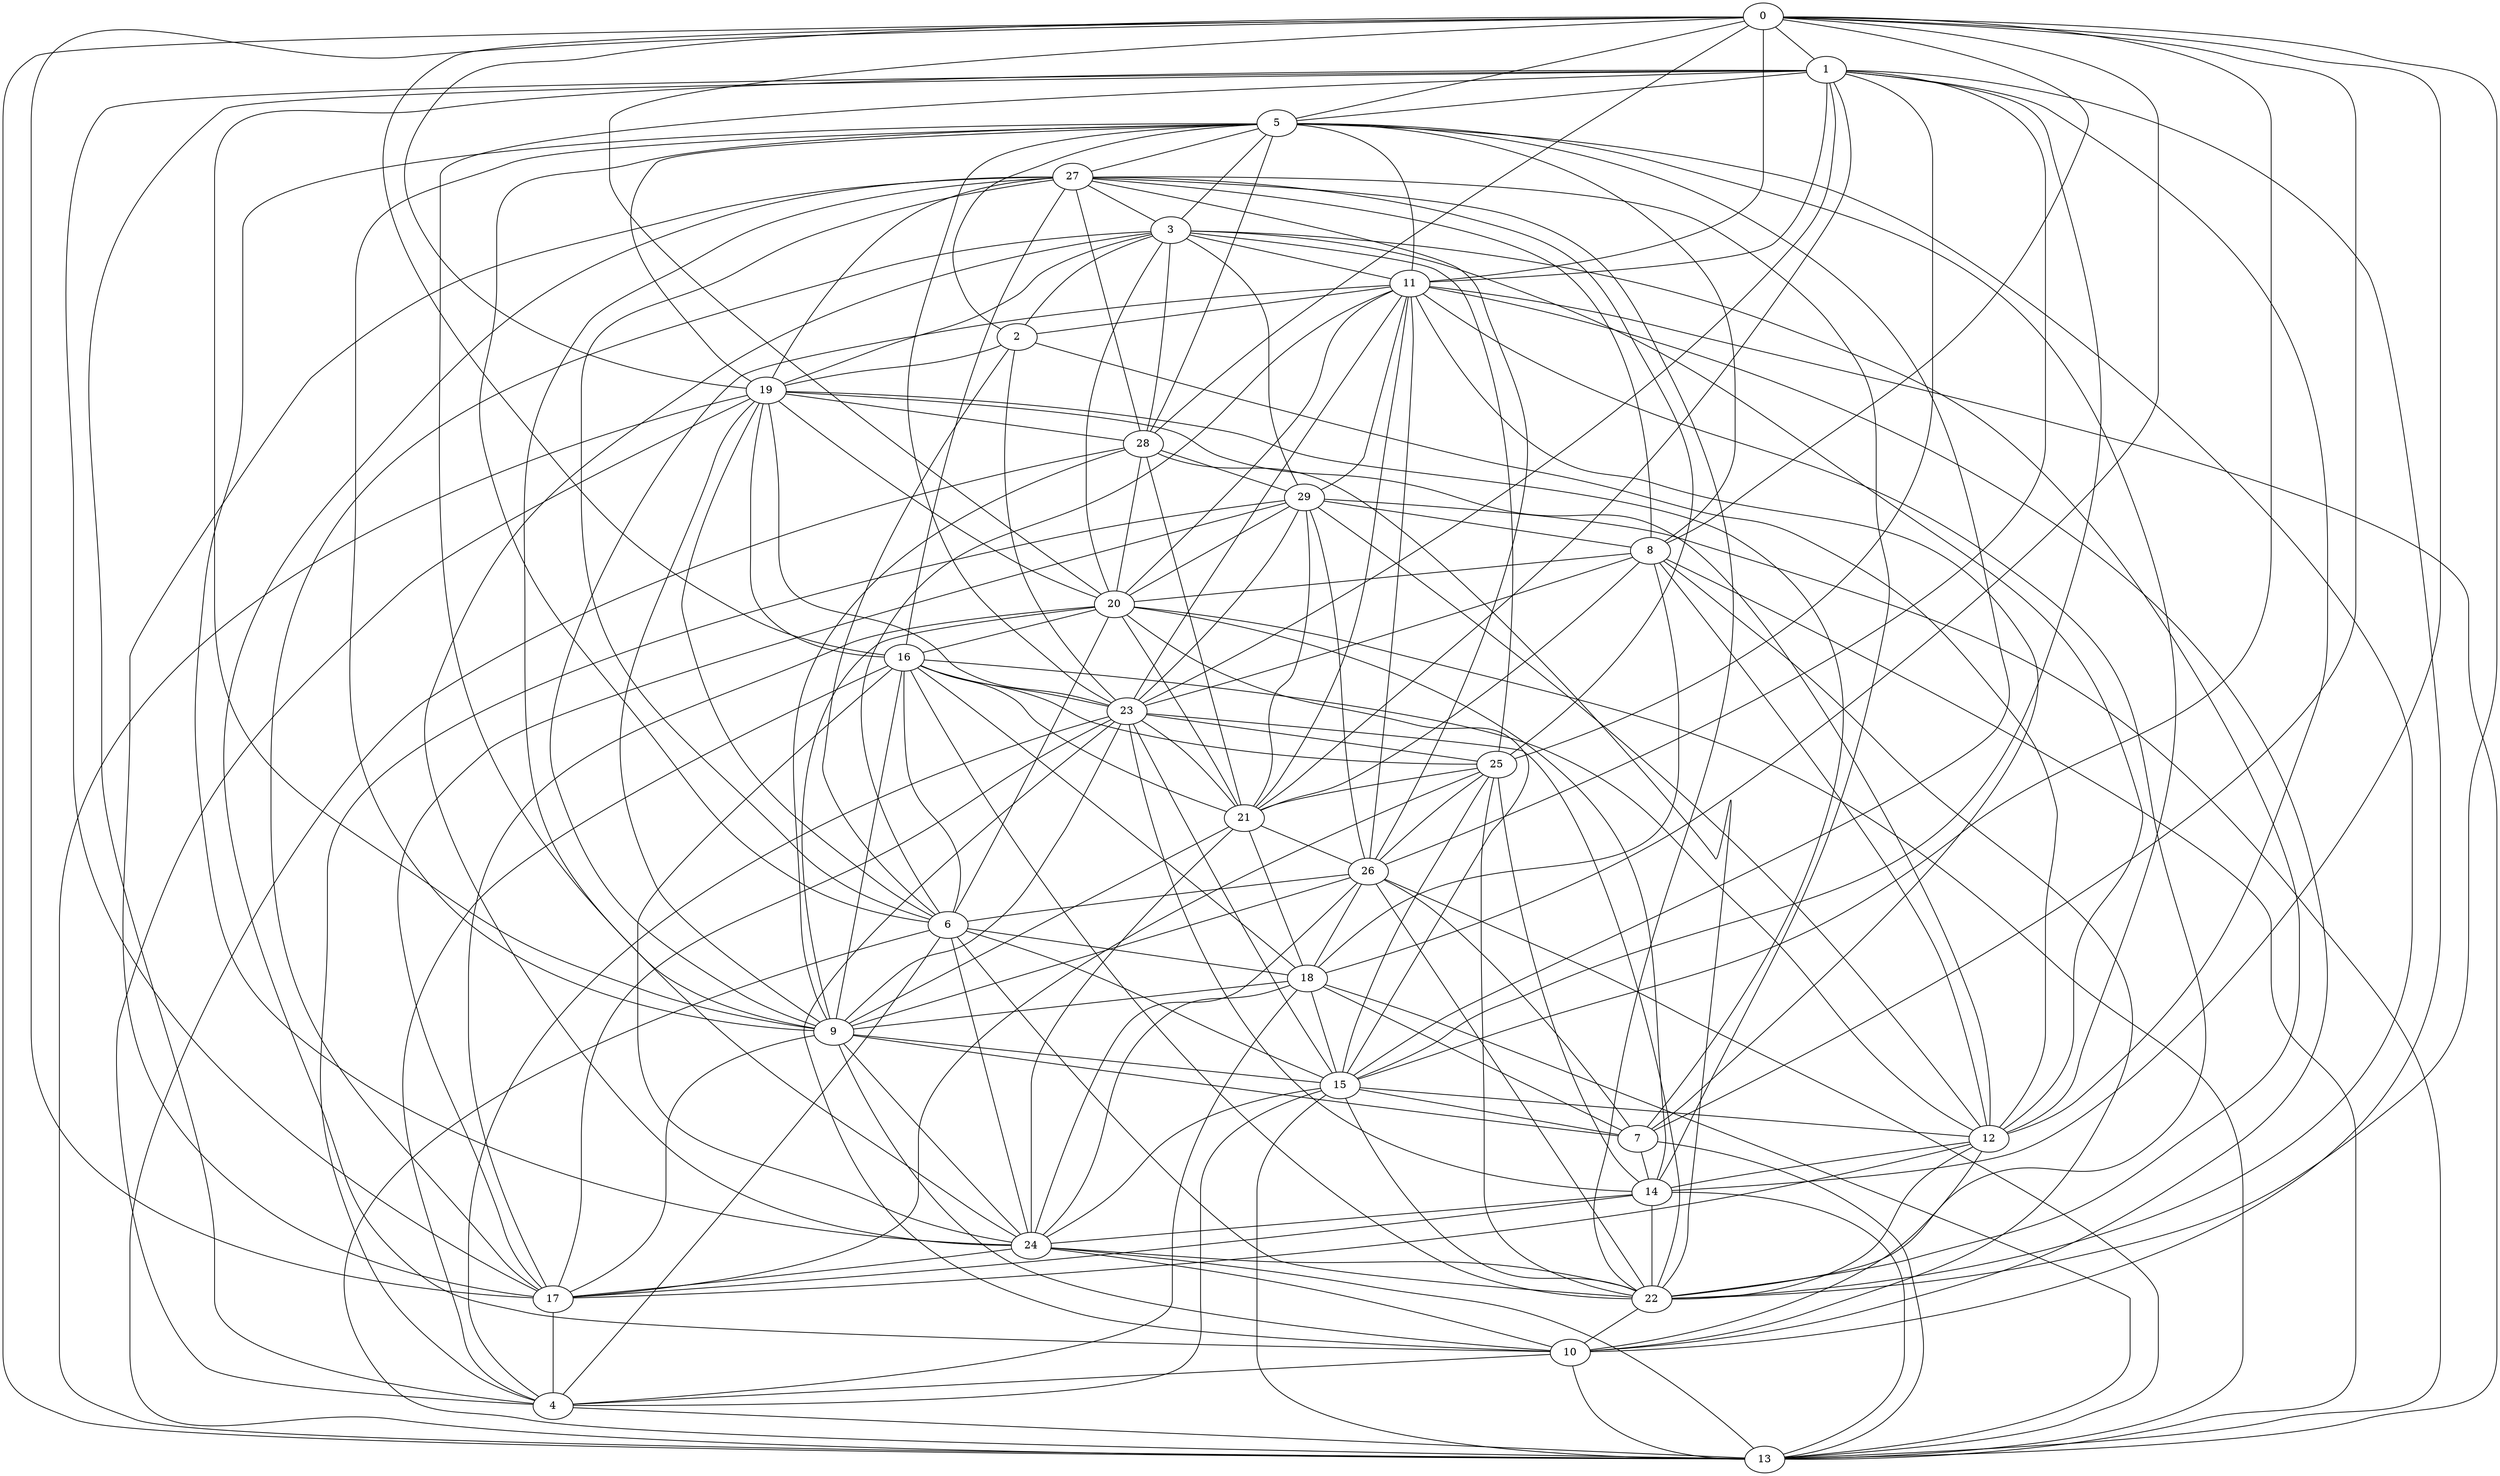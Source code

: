 strict graph G {
0;
1;
2;
3;
4;
5;
6;
7;
8;
9;
10;
11;
12;
13;
14;
15;
16;
17;
18;
19;
20;
21;
22;
23;
24;
25;
26;
27;
28;
29;
5 -- 2;
16 -- 4;
5 -- 27;
5 -- 3;
20 -- 0;
27 -- 6;
23 -- 25;
1 -- 5;
6 -- 18;
9 -- 15;
21 -- 29;
29 -- 17;
28 -- 21;
21 -- 8;
13 -- 14;
24 -- 17;
24 -- 3;
19 -- 9;
16 -- 21;
25 -- 22;
25 -- 26;
18 -- 8;
22 -- 10;
15 -- 7;
29 -- 20;
13 -- 15;
15 -- 20;
12 -- 10;
17 -- 20;
19 -- 4;
16 -- 12;
10 -- 13;
26 -- 7;
19 -- 12;
11 -- 5;
26 -- 18;
6 -- 11;
16 -- 6;
16 -- 0;
17 -- 25;
25 -- 1;
27 -- 17;
16 -- 18;
15 -- 1;
17 -- 14;
9 -- 27;
11 -- 13;
14 -- 23;
9 -- 5;
21 -- 11;
11 -- 7;
28 -- 9;
1 -- 17;
23 -- 1;
0 -- 17;
24 -- 10;
22 -- 23;
8 -- 5;
5 -- 0;
7 -- 19;
29 -- 8;
10 -- 4;
9 -- 24;
28 -- 13;
15 -- 23;
27 -- 22;
23 -- 9;
0 -- 13;
10 -- 23;
21 -- 9;
2 -- 19;
29 -- 11;
1 -- 21;
28 -- 20;
17 -- 12;
26 -- 24;
13 -- 8;
9 -- 26;
17 -- 4;
21 -- 24;
27 -- 28;
29 -- 23;
27 -- 8;
16 -- 22;
27 -- 16;
11 -- 26;
11 -- 9;
0 -- 1;
29 -- 13;
13 -- 6;
12 -- 5;
19 -- 0;
23 -- 2;
0 -- 7;
10 -- 8;
3 -- 19;
7 -- 14;
25 -- 21;
24 -- 6;
13 -- 20;
18 -- 7;
19 -- 6;
12 -- 3;
10 -- 27;
0 -- 14;
26 -- 13;
0 -- 11;
3 -- 29;
23 -- 19;
24 -- 15;
26 -- 27;
23 -- 11;
25 -- 14;
6 -- 4;
8 -- 20;
23 -- 21;
2 -- 12;
1 -- 26;
22 -- 0;
24 -- 22;
21 -- 26;
25 -- 3;
19 -- 28;
25 -- 16;
4 -- 13;
15 -- 25;
18 -- 4;
9 -- 7;
19 -- 27;
9 -- 17;
9 -- 10;
22 -- 14;
28 -- 0;
5 -- 19;
26 -- 6;
4 -- 1;
1 -- 11;
18 -- 9;
4 -- 29;
11 -- 10;
20 -- 6;
6 -- 15;
3 -- 17;
17 -- 23;
16 -- 23;
27 -- 3;
24 -- 5;
0 -- 8;
16 -- 9;
27 -- 25;
27 -- 14;
8 -- 12;
18 -- 0;
15 -- 12;
20 -- 9;
3 -- 11;
22 -- 6;
6 -- 2;
22 -- 28;
1 -- 10;
19 -- 20;
1 -- 12;
20 -- 14;
11 -- 2;
23 -- 8;
11 -- 22;
24 -- 18;
2 -- 3;
20 -- 16;
22 -- 5;
15 -- 5;
29 -- 26;
16 -- 19;
1 -- 9;
28 -- 5;
1 -- 24;
3 -- 22;
22 -- 26;
6 -- 5;
12 -- 29;
23 -- 4;
12 -- 14;
11 -- 20;
18 -- 15;
21 -- 18;
22 -- 12;
19 -- 13;
7 -- 13;
4 -- 15;
3 -- 20;
28 -- 29;
0 -- 15;
18 -- 13;
14 -- 24;
21 -- 20;
28 -- 3;
23 -- 5;
24 -- 16;
24 -- 13;
22 -- 15;
}

